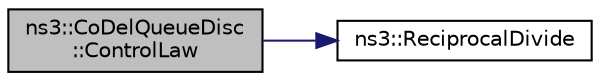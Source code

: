 digraph "ns3::CoDelQueueDisc::ControlLaw"
{
 // LATEX_PDF_SIZE
  edge [fontname="Helvetica",fontsize="10",labelfontname="Helvetica",labelfontsize="10"];
  node [fontname="Helvetica",fontsize="10",shape=record];
  rankdir="LR";
  Node1 [label="ns3::CoDelQueueDisc\l::ControlLaw",height=0.2,width=0.4,color="black", fillcolor="grey75", style="filled", fontcolor="black",tooltip="Determine the time for next drop CoDel control law is t + m_interval/sqrt(m_count)."];
  Node1 -> Node2 [color="midnightblue",fontsize="10",style="solid",fontname="Helvetica"];
  Node2 [label="ns3::ReciprocalDivide",height=0.2,width=0.4,color="black", fillcolor="white", style="filled",URL="$namespacens3.html#a7a09fe0d1e3603e4580a739d233773e5",tooltip="Performs a reciprocal divide, similar to the Linux kernel reciprocal_divide function."];
}
